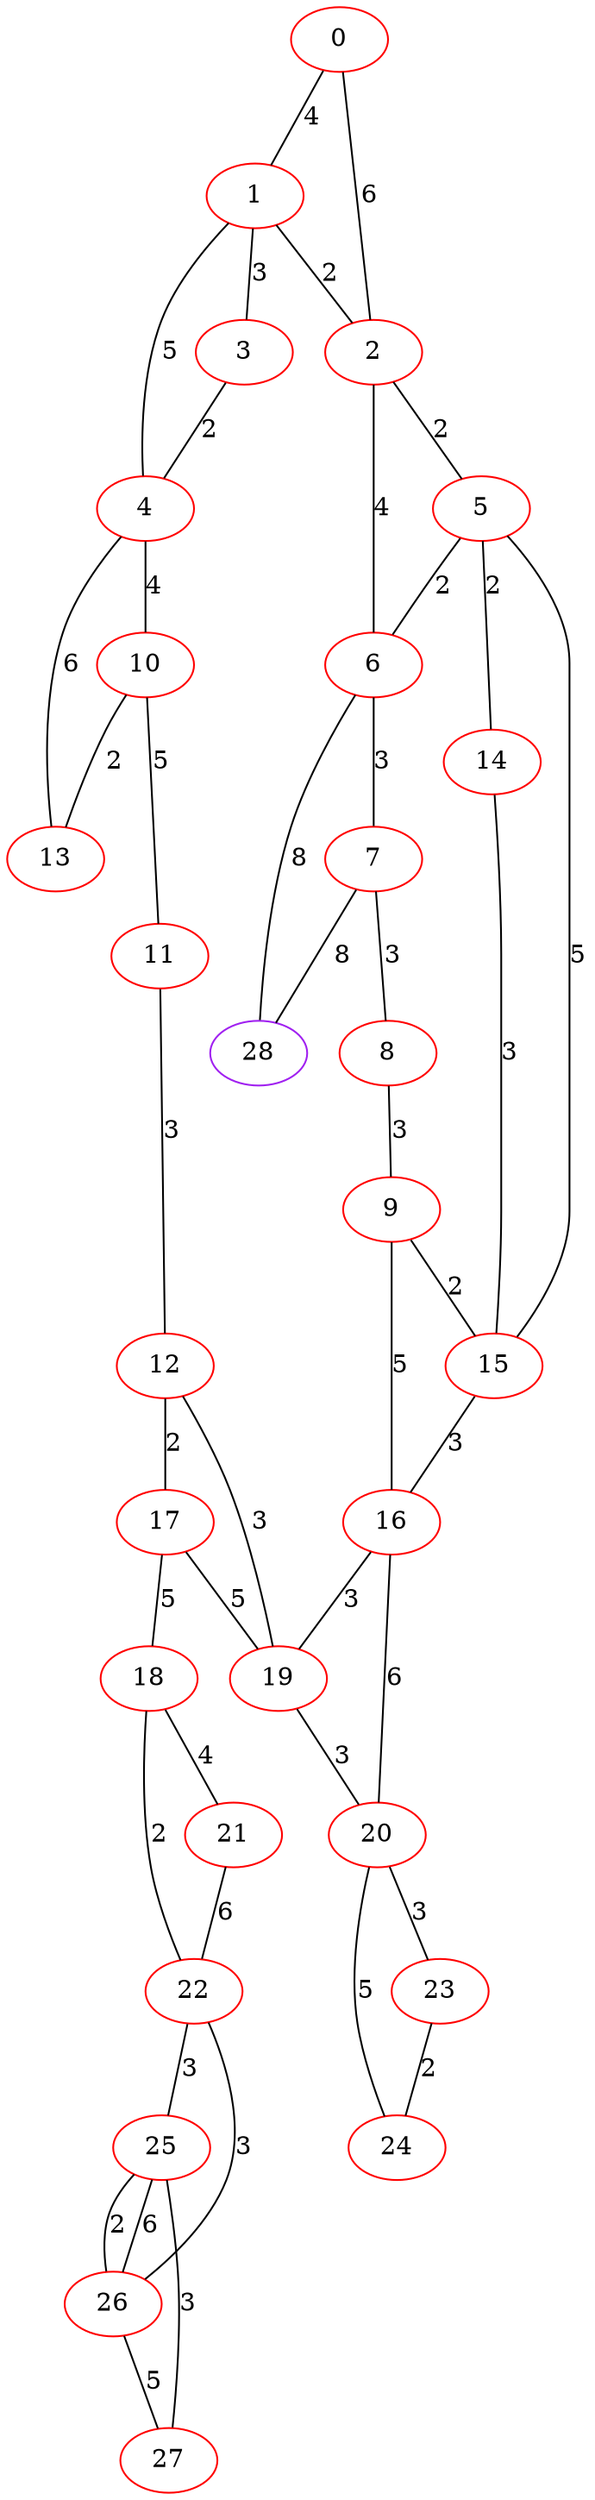 graph "" {
0 [color=red, weight=1];
1 [color=red, weight=1];
2 [color=red, weight=1];
3 [color=red, weight=1];
4 [color=red, weight=1];
5 [color=red, weight=1];
6 [color=red, weight=1];
7 [color=red, weight=1];
8 [color=red, weight=1];
9 [color=red, weight=1];
10 [color=red, weight=1];
11 [color=red, weight=1];
12 [color=red, weight=1];
13 [color=red, weight=1];
14 [color=red, weight=1];
15 [color=red, weight=1];
16 [color=red, weight=1];
17 [color=red, weight=1];
18 [color=red, weight=1];
19 [color=red, weight=1];
20 [color=red, weight=1];
21 [color=red, weight=1];
22 [color=red, weight=1];
23 [color=red, weight=1];
24 [color=red, weight=1];
25 [color=red, weight=1];
26 [color=red, weight=1];
27 [color=red, weight=1];
28 [color=purple, weight=4];
0 -- 1  [key=0, label=4];
0 -- 2  [key=0, label=6];
1 -- 2  [key=0, label=2];
1 -- 3  [key=0, label=3];
1 -- 4  [key=0, label=5];
2 -- 5  [key=0, label=2];
2 -- 6  [key=0, label=4];
3 -- 4  [key=0, label=2];
4 -- 10  [key=0, label=4];
4 -- 13  [key=0, label=6];
5 -- 14  [key=0, label=2];
5 -- 6  [key=0, label=2];
5 -- 15  [key=0, label=5];
6 -- 28  [key=0, label=8];
6 -- 7  [key=0, label=3];
7 -- 8  [key=0, label=3];
7 -- 28  [key=0, label=8];
8 -- 9  [key=0, label=3];
9 -- 16  [key=0, label=5];
9 -- 15  [key=0, label=2];
10 -- 11  [key=0, label=5];
10 -- 13  [key=0, label=2];
11 -- 12  [key=0, label=3];
12 -- 17  [key=0, label=2];
12 -- 19  [key=0, label=3];
14 -- 15  [key=0, label=3];
15 -- 16  [key=0, label=3];
16 -- 19  [key=0, label=3];
16 -- 20  [key=0, label=6];
17 -- 18  [key=0, label=5];
17 -- 19  [key=0, label=5];
18 -- 21  [key=0, label=4];
18 -- 22  [key=0, label=2];
19 -- 20  [key=0, label=3];
20 -- 24  [key=0, label=5];
20 -- 23  [key=0, label=3];
21 -- 22  [key=0, label=6];
22 -- 25  [key=0, label=3];
22 -- 26  [key=0, label=3];
23 -- 24  [key=0, label=2];
25 -- 26  [key=0, label=6];
25 -- 26  [key=1, label=2];
25 -- 27  [key=0, label=3];
26 -- 27  [key=0, label=5];
}
